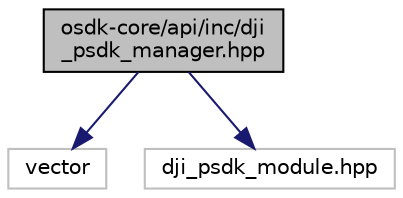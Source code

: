 digraph "osdk-core/api/inc/dji_psdk_manager.hpp"
{
 // INTERACTIVE_SVG=YES
 // LATEX_PDF_SIZE
  edge [fontname="Helvetica",fontsize="10",labelfontname="Helvetica",labelfontsize="10"];
  node [fontname="Helvetica",fontsize="10",shape=record];
  Node1 [label="osdk-core/api/inc/dji\l_psdk_manager.hpp",height=0.2,width=0.4,color="black", fillcolor="grey75", style="filled", fontcolor="black",tooltip="Implementation of the manager for psdk module."];
  Node1 -> Node2 [color="midnightblue",fontsize="10",style="solid",fontname="Helvetica"];
  Node2 [label="vector",height=0.2,width=0.4,color="grey75", fillcolor="white", style="filled",tooltip=" "];
  Node1 -> Node3 [color="midnightblue",fontsize="10",style="solid",fontname="Helvetica"];
  Node3 [label="dji_psdk_module.hpp",height=0.2,width=0.4,color="grey75", fillcolor="white", style="filled",tooltip=" "];
}
